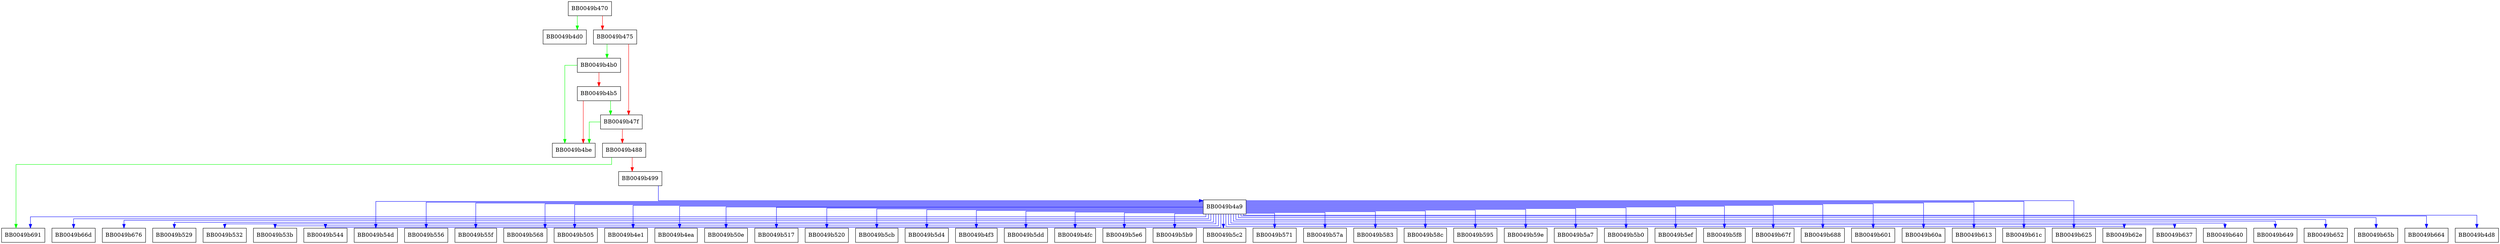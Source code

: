 digraph SSL_state_string {
  node [shape="box"];
  graph [splines=ortho];
  BB0049b470 -> BB0049b4d0 [color="green"];
  BB0049b470 -> BB0049b475 [color="red"];
  BB0049b475 -> BB0049b4b0 [color="green"];
  BB0049b475 -> BB0049b47f [color="red"];
  BB0049b47f -> BB0049b4be [color="green"];
  BB0049b47f -> BB0049b488 [color="red"];
  BB0049b488 -> BB0049b691 [color="green"];
  BB0049b488 -> BB0049b499 [color="red"];
  BB0049b499 -> BB0049b4a9 [color="blue"];
  BB0049b4a9 -> BB0049b66d [color="blue"];
  BB0049b4a9 -> BB0049b676 [color="blue"];
  BB0049b4a9 -> BB0049b529 [color="blue"];
  BB0049b4a9 -> BB0049b532 [color="blue"];
  BB0049b4a9 -> BB0049b53b [color="blue"];
  BB0049b4a9 -> BB0049b544 [color="blue"];
  BB0049b4a9 -> BB0049b54d [color="blue"];
  BB0049b4a9 -> BB0049b556 [color="blue"];
  BB0049b4a9 -> BB0049b55f [color="blue"];
  BB0049b4a9 -> BB0049b568 [color="blue"];
  BB0049b4a9 -> BB0049b505 [color="blue"];
  BB0049b4a9 -> BB0049b4e1 [color="blue"];
  BB0049b4a9 -> BB0049b4ea [color="blue"];
  BB0049b4a9 -> BB0049b50e [color="blue"];
  BB0049b4a9 -> BB0049b517 [color="blue"];
  BB0049b4a9 -> BB0049b520 [color="blue"];
  BB0049b4a9 -> BB0049b5cb [color="blue"];
  BB0049b4a9 -> BB0049b5d4 [color="blue"];
  BB0049b4a9 -> BB0049b4f3 [color="blue"];
  BB0049b4a9 -> BB0049b5dd [color="blue"];
  BB0049b4a9 -> BB0049b4fc [color="blue"];
  BB0049b4a9 -> BB0049b5e6 [color="blue"];
  BB0049b4a9 -> BB0049b5b9 [color="blue"];
  BB0049b4a9 -> BB0049b5c2 [color="blue"];
  BB0049b4a9 -> BB0049b571 [color="blue"];
  BB0049b4a9 -> BB0049b57a [color="blue"];
  BB0049b4a9 -> BB0049b583 [color="blue"];
  BB0049b4a9 -> BB0049b58c [color="blue"];
  BB0049b4a9 -> BB0049b595 [color="blue"];
  BB0049b4a9 -> BB0049b59e [color="blue"];
  BB0049b4a9 -> BB0049b5a7 [color="blue"];
  BB0049b4a9 -> BB0049b5b0 [color="blue"];
  BB0049b4a9 -> BB0049b5ef [color="blue"];
  BB0049b4a9 -> BB0049b5f8 [color="blue"];
  BB0049b4a9 -> BB0049b67f [color="blue"];
  BB0049b4a9 -> BB0049b688 [color="blue"];
  BB0049b4a9 -> BB0049b601 [color="blue"];
  BB0049b4a9 -> BB0049b60a [color="blue"];
  BB0049b4a9 -> BB0049b613 [color="blue"];
  BB0049b4a9 -> BB0049b61c [color="blue"];
  BB0049b4a9 -> BB0049b625 [color="blue"];
  BB0049b4a9 -> BB0049b62e [color="blue"];
  BB0049b4a9 -> BB0049b637 [color="blue"];
  BB0049b4a9 -> BB0049b640 [color="blue"];
  BB0049b4a9 -> BB0049b649 [color="blue"];
  BB0049b4a9 -> BB0049b652 [color="blue"];
  BB0049b4a9 -> BB0049b65b [color="blue"];
  BB0049b4a9 -> BB0049b664 [color="blue"];
  BB0049b4a9 -> BB0049b4d8 [color="blue"];
  BB0049b4a9 -> BB0049b691 [color="blue"];
  BB0049b4b0 -> BB0049b4be [color="green"];
  BB0049b4b0 -> BB0049b4b5 [color="red"];
  BB0049b4b5 -> BB0049b47f [color="green"];
  BB0049b4b5 -> BB0049b4be [color="red"];
}